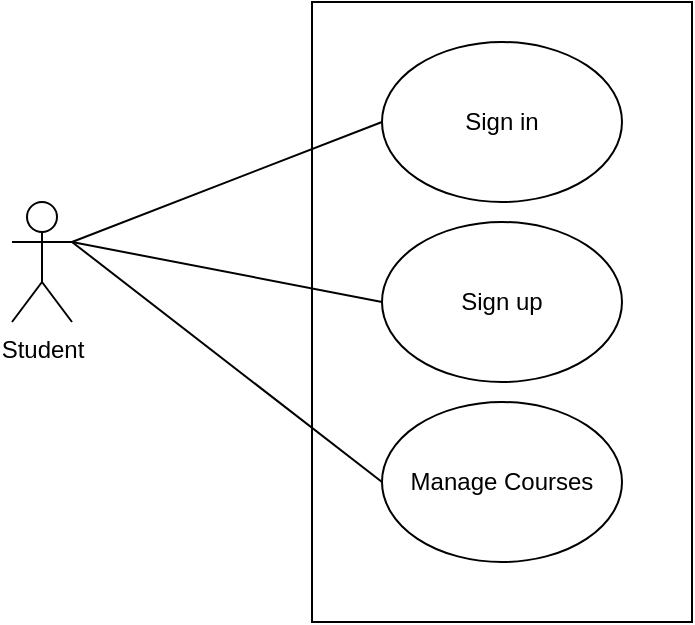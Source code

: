 <mxfile version="24.4.9" type="device">
  <diagram name="Page-1" id="hws-I0i6jvIdcyMjLLa1">
    <mxGraphModel dx="1386" dy="793" grid="1" gridSize="10" guides="1" tooltips="1" connect="1" arrows="1" fold="1" page="1" pageScale="1" pageWidth="850" pageHeight="1100" math="0" shadow="0">
      <root>
        <mxCell id="0" />
        <mxCell id="1" parent="0" />
        <mxCell id="JbtI1dTvqKvJjyc3-6P4-1" value="Student" style="shape=umlActor;verticalLabelPosition=bottom;verticalAlign=top;html=1;outlineConnect=0;" vertex="1" parent="1">
          <mxGeometry x="140" y="250" width="30" height="60" as="geometry" />
        </mxCell>
        <mxCell id="JbtI1dTvqKvJjyc3-6P4-2" value="" style="rounded=0;whiteSpace=wrap;html=1;" vertex="1" parent="1">
          <mxGeometry x="290" y="150" width="190" height="310" as="geometry" />
        </mxCell>
        <mxCell id="JbtI1dTvqKvJjyc3-6P4-3" value="Sign in" style="ellipse;whiteSpace=wrap;html=1;" vertex="1" parent="1">
          <mxGeometry x="325" y="170" width="120" height="80" as="geometry" />
        </mxCell>
        <mxCell id="JbtI1dTvqKvJjyc3-6P4-4" value="Sign up" style="ellipse;whiteSpace=wrap;html=1;" vertex="1" parent="1">
          <mxGeometry x="325" y="260" width="120" height="80" as="geometry" />
        </mxCell>
        <mxCell id="JbtI1dTvqKvJjyc3-6P4-5" value="Manage Courses" style="ellipse;whiteSpace=wrap;html=1;" vertex="1" parent="1">
          <mxGeometry x="325" y="350" width="120" height="80" as="geometry" />
        </mxCell>
        <mxCell id="JbtI1dTvqKvJjyc3-6P4-7" value="" style="endArrow=none;html=1;rounded=0;exitX=1;exitY=0.333;exitDx=0;exitDy=0;exitPerimeter=0;entryX=0;entryY=0.5;entryDx=0;entryDy=0;" edge="1" parent="1" source="JbtI1dTvqKvJjyc3-6P4-1" target="JbtI1dTvqKvJjyc3-6P4-3">
          <mxGeometry width="50" height="50" relative="1" as="geometry">
            <mxPoint x="400" y="430" as="sourcePoint" />
            <mxPoint x="450" y="380" as="targetPoint" />
          </mxGeometry>
        </mxCell>
        <mxCell id="JbtI1dTvqKvJjyc3-6P4-8" value="" style="endArrow=none;html=1;rounded=0;exitX=1;exitY=0.333;exitDx=0;exitDy=0;exitPerimeter=0;entryX=0;entryY=0.5;entryDx=0;entryDy=0;" edge="1" parent="1" source="JbtI1dTvqKvJjyc3-6P4-1" target="JbtI1dTvqKvJjyc3-6P4-4">
          <mxGeometry width="50" height="50" relative="1" as="geometry">
            <mxPoint x="400" y="430" as="sourcePoint" />
            <mxPoint x="450" y="380" as="targetPoint" />
          </mxGeometry>
        </mxCell>
        <mxCell id="JbtI1dTvqKvJjyc3-6P4-9" value="" style="endArrow=none;html=1;rounded=0;exitX=0;exitY=0.5;exitDx=0;exitDy=0;entryX=1;entryY=0.333;entryDx=0;entryDy=0;entryPerimeter=0;" edge="1" parent="1" source="JbtI1dTvqKvJjyc3-6P4-5" target="JbtI1dTvqKvJjyc3-6P4-1">
          <mxGeometry width="50" height="50" relative="1" as="geometry">
            <mxPoint x="400" y="430" as="sourcePoint" />
            <mxPoint x="450" y="380" as="targetPoint" />
          </mxGeometry>
        </mxCell>
      </root>
    </mxGraphModel>
  </diagram>
</mxfile>
